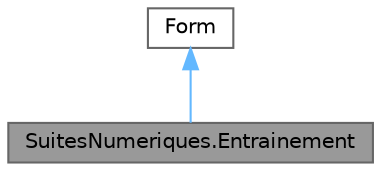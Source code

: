 digraph "SuitesNumeriques.Entrainement"
{
 // LATEX_PDF_SIZE
  bgcolor="transparent";
  edge [fontname=Helvetica,fontsize=10,labelfontname=Helvetica,labelfontsize=10];
  node [fontname=Helvetica,fontsize=10,shape=box,height=0.2,width=0.4];
  Node1 [id="Node000001",label="SuitesNumeriques.Entrainement",height=0.2,width=0.4,color="gray40", fillcolor="grey60", style="filled", fontcolor="black",tooltip="Classe gérant le formulaire d'entrainement."];
  Node2 -> Node1 [id="edge1_Node000001_Node000002",dir="back",color="steelblue1",style="solid",tooltip=" "];
  Node2 [id="Node000002",label="Form",height=0.2,width=0.4,color="gray40", fillcolor="white", style="filled",tooltip=" "];
}
